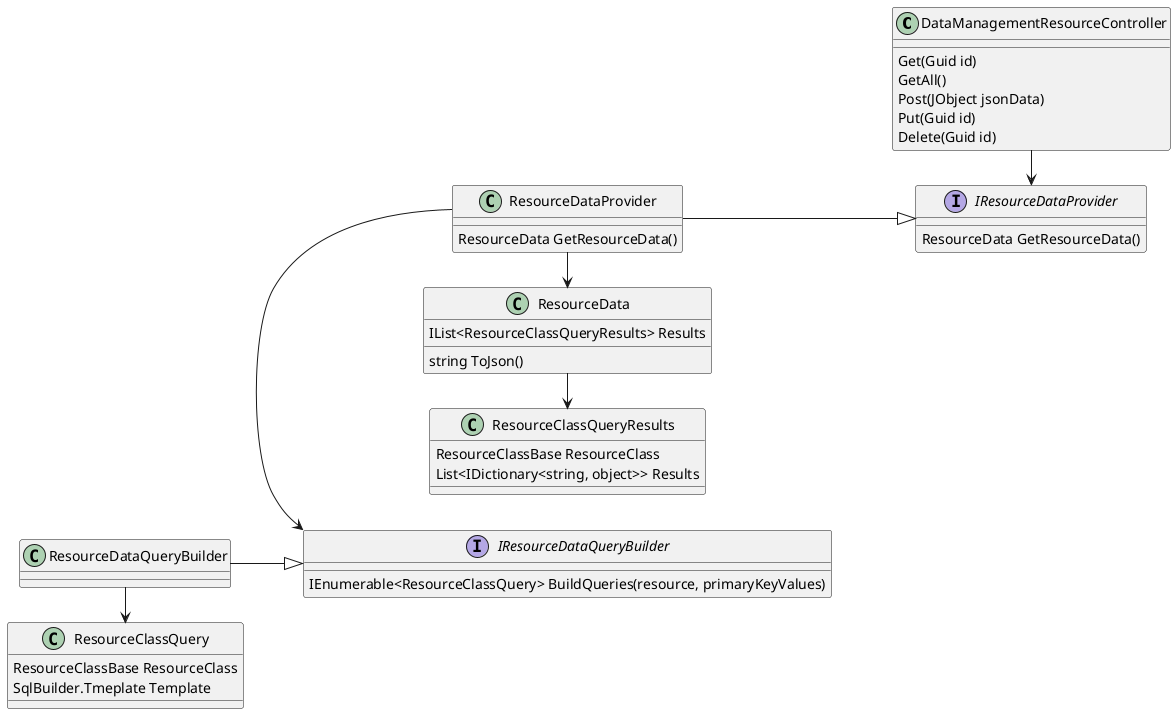 @startuml
left to right direction

class DataManagementResourceController {
    Get(Guid id)
    GetAll()
    Post(JObject jsonData)
    Put(Guid id)
    Delete(Guid id)
}

DataManagementResourceController -> IResourceDataProvider

interface IResourceDataProvider {
    ResourceData GetResourceData()
}

class ResourceDataProvider {
     ResourceData GetResourceData()
}

ResourceDataProvider --|> IResourceDataProvider
ResourceDataProvider -> IResourceDataQueryBuilder
ResourceDataProvider -> ResourceData

class ResourceData {
    IList<ResourceClassQueryResults> Results
    string ToJson()
}

class ResourceClassQueryResults {
    ResourceClassBase ResourceClass
    List<IDictionary<string, object>> Results
}

ResourceData -> ResourceClassQueryResults

interface IResourceDataQueryBuilder {
    IEnumerable<ResourceClassQuery> BuildQueries(resource, primaryKeyValues)
}

ResourceDataQueryBuilder --|> IResourceDataQueryBuilder

ResourceDataQueryBuilder -> ResourceClassQuery

class ResourceClassQuery {
    ResourceClassBase ResourceClass
    SqlBuilder.Tmeplate Template   
}

@enduml